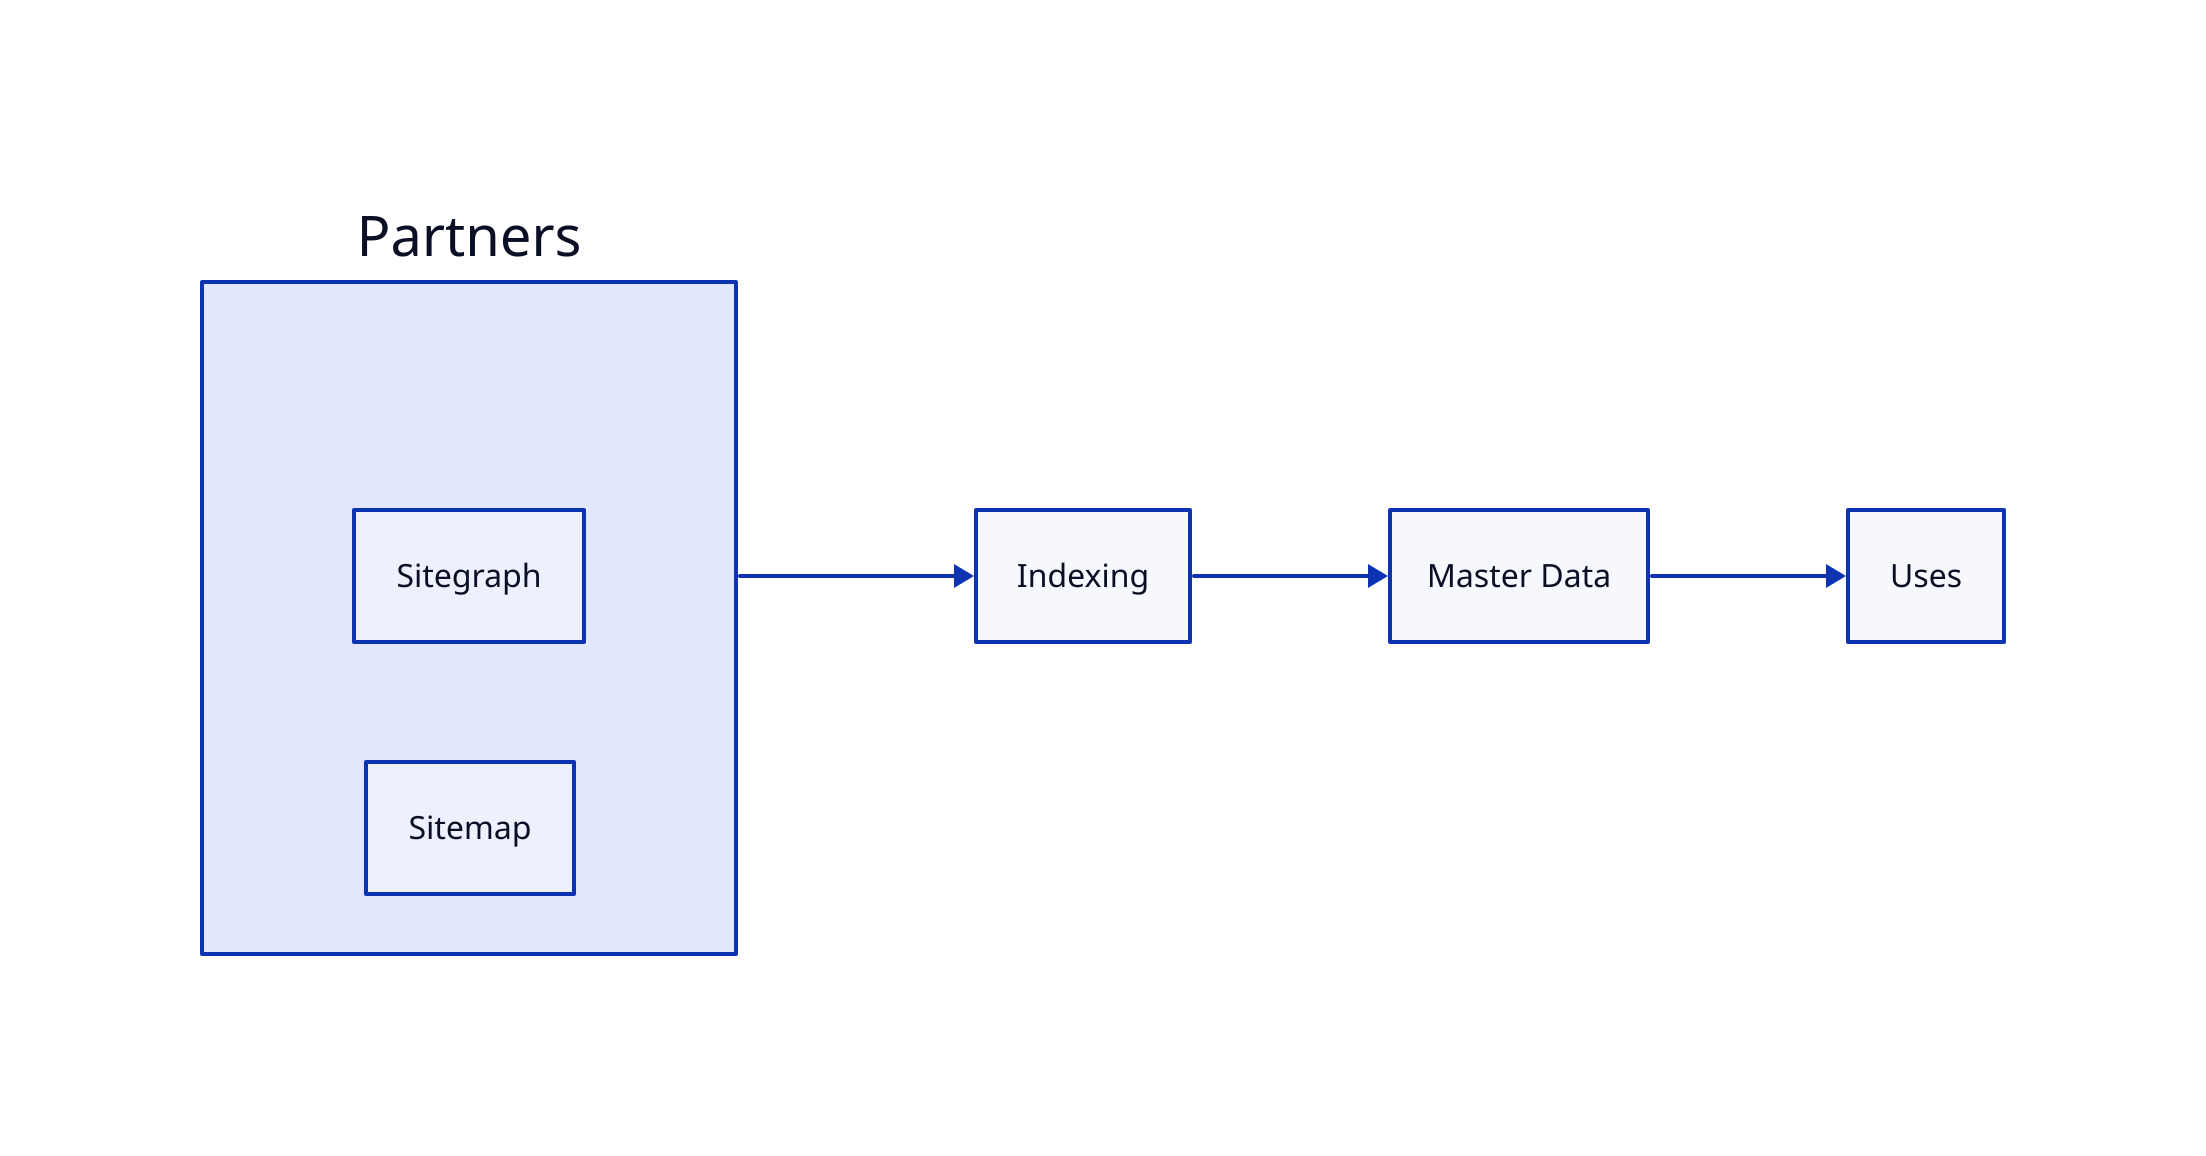 direction: right

p: Partners {

note: |md
Data on the Web best practices
|

sg: Sitegraph
sm: Sitemap
}

i: Indexing
p -> i

md: Master Data 

u: Uses

i -> md -> u
